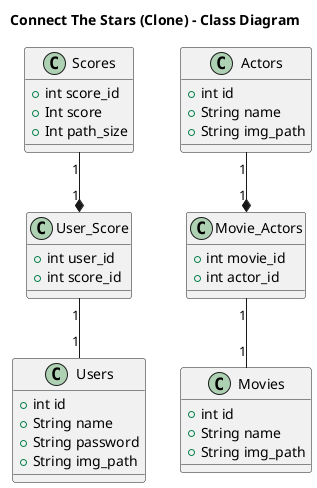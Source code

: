 @startuml

title Connect The Stars (Clone) - Class Diagram


class Users {
+int id
+String name
+String password
+String img_path
}

class User_Score {
  +int user_id
  +int score_id
}

class Scores {
+int score_id
+Int score
+Int path_size
}

class Movies {
  +int id
  +String name
  +String img_path
}

class Actors {
  +int id
  +String name
  +String img_path
}

class Movie_Actors {
+int movie_id
+int actor_id
}

Movie_Actors "1" -down- "1" Movies
Movie_Actors "1" *-up-"1" Actors

User_Score "1" -down- "1" Users
User_Score "1" *-up-"1" Scores


@enduml